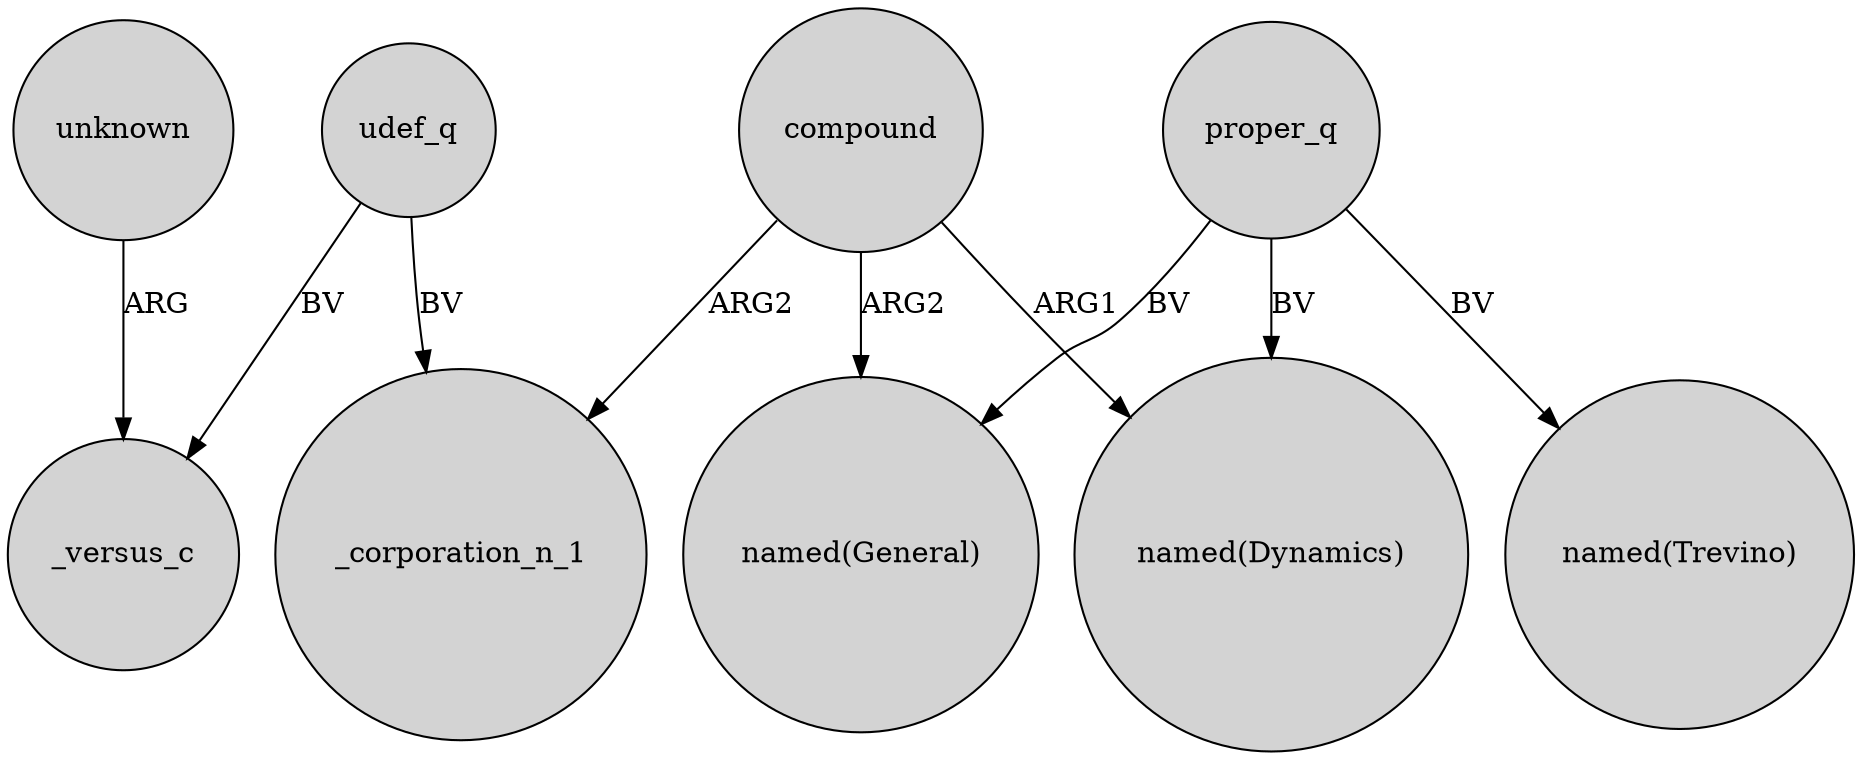 digraph {
	node [shape=circle style=filled]
	unknown -> _versus_c [label=ARG]
	udef_q -> _versus_c [label=BV]
	proper_q -> "named(Dynamics)" [label=BV]
	compound -> "named(Dynamics)" [label=ARG1]
	compound -> "named(General)" [label=ARG2]
	compound -> _corporation_n_1 [label=ARG2]
	proper_q -> "named(Trevino)" [label=BV]
	proper_q -> "named(General)" [label=BV]
	udef_q -> _corporation_n_1 [label=BV]
}

